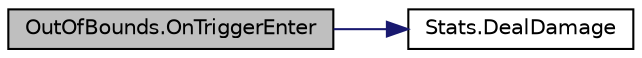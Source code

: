 digraph "OutOfBounds.OnTriggerEnter"
{
 // INTERACTIVE_SVG=YES
 // LATEX_PDF_SIZE
  edge [fontname="Helvetica",fontsize="10",labelfontname="Helvetica",labelfontsize="10"];
  node [fontname="Helvetica",fontsize="10",shape=record];
  rankdir="LR";
  Node1 [label="OutOfBounds.OnTriggerEnter",height=0.2,width=0.4,color="black", fillcolor="grey75", style="filled", fontcolor="black",tooltip=" "];
  Node1 -> Node2 [color="midnightblue",fontsize="10",style="solid",fontname="Helvetica"];
  Node2 [label="Stats.DealDamage",height=0.2,width=0.4,color="black", fillcolor="white", style="filled",URL="$class_stats.html#acebcf18ce39553a9c811f368a56a5583",tooltip="Specify the amount of damage and the Inventory that the amount of Gold will go in if it is hit for th..."];
}
